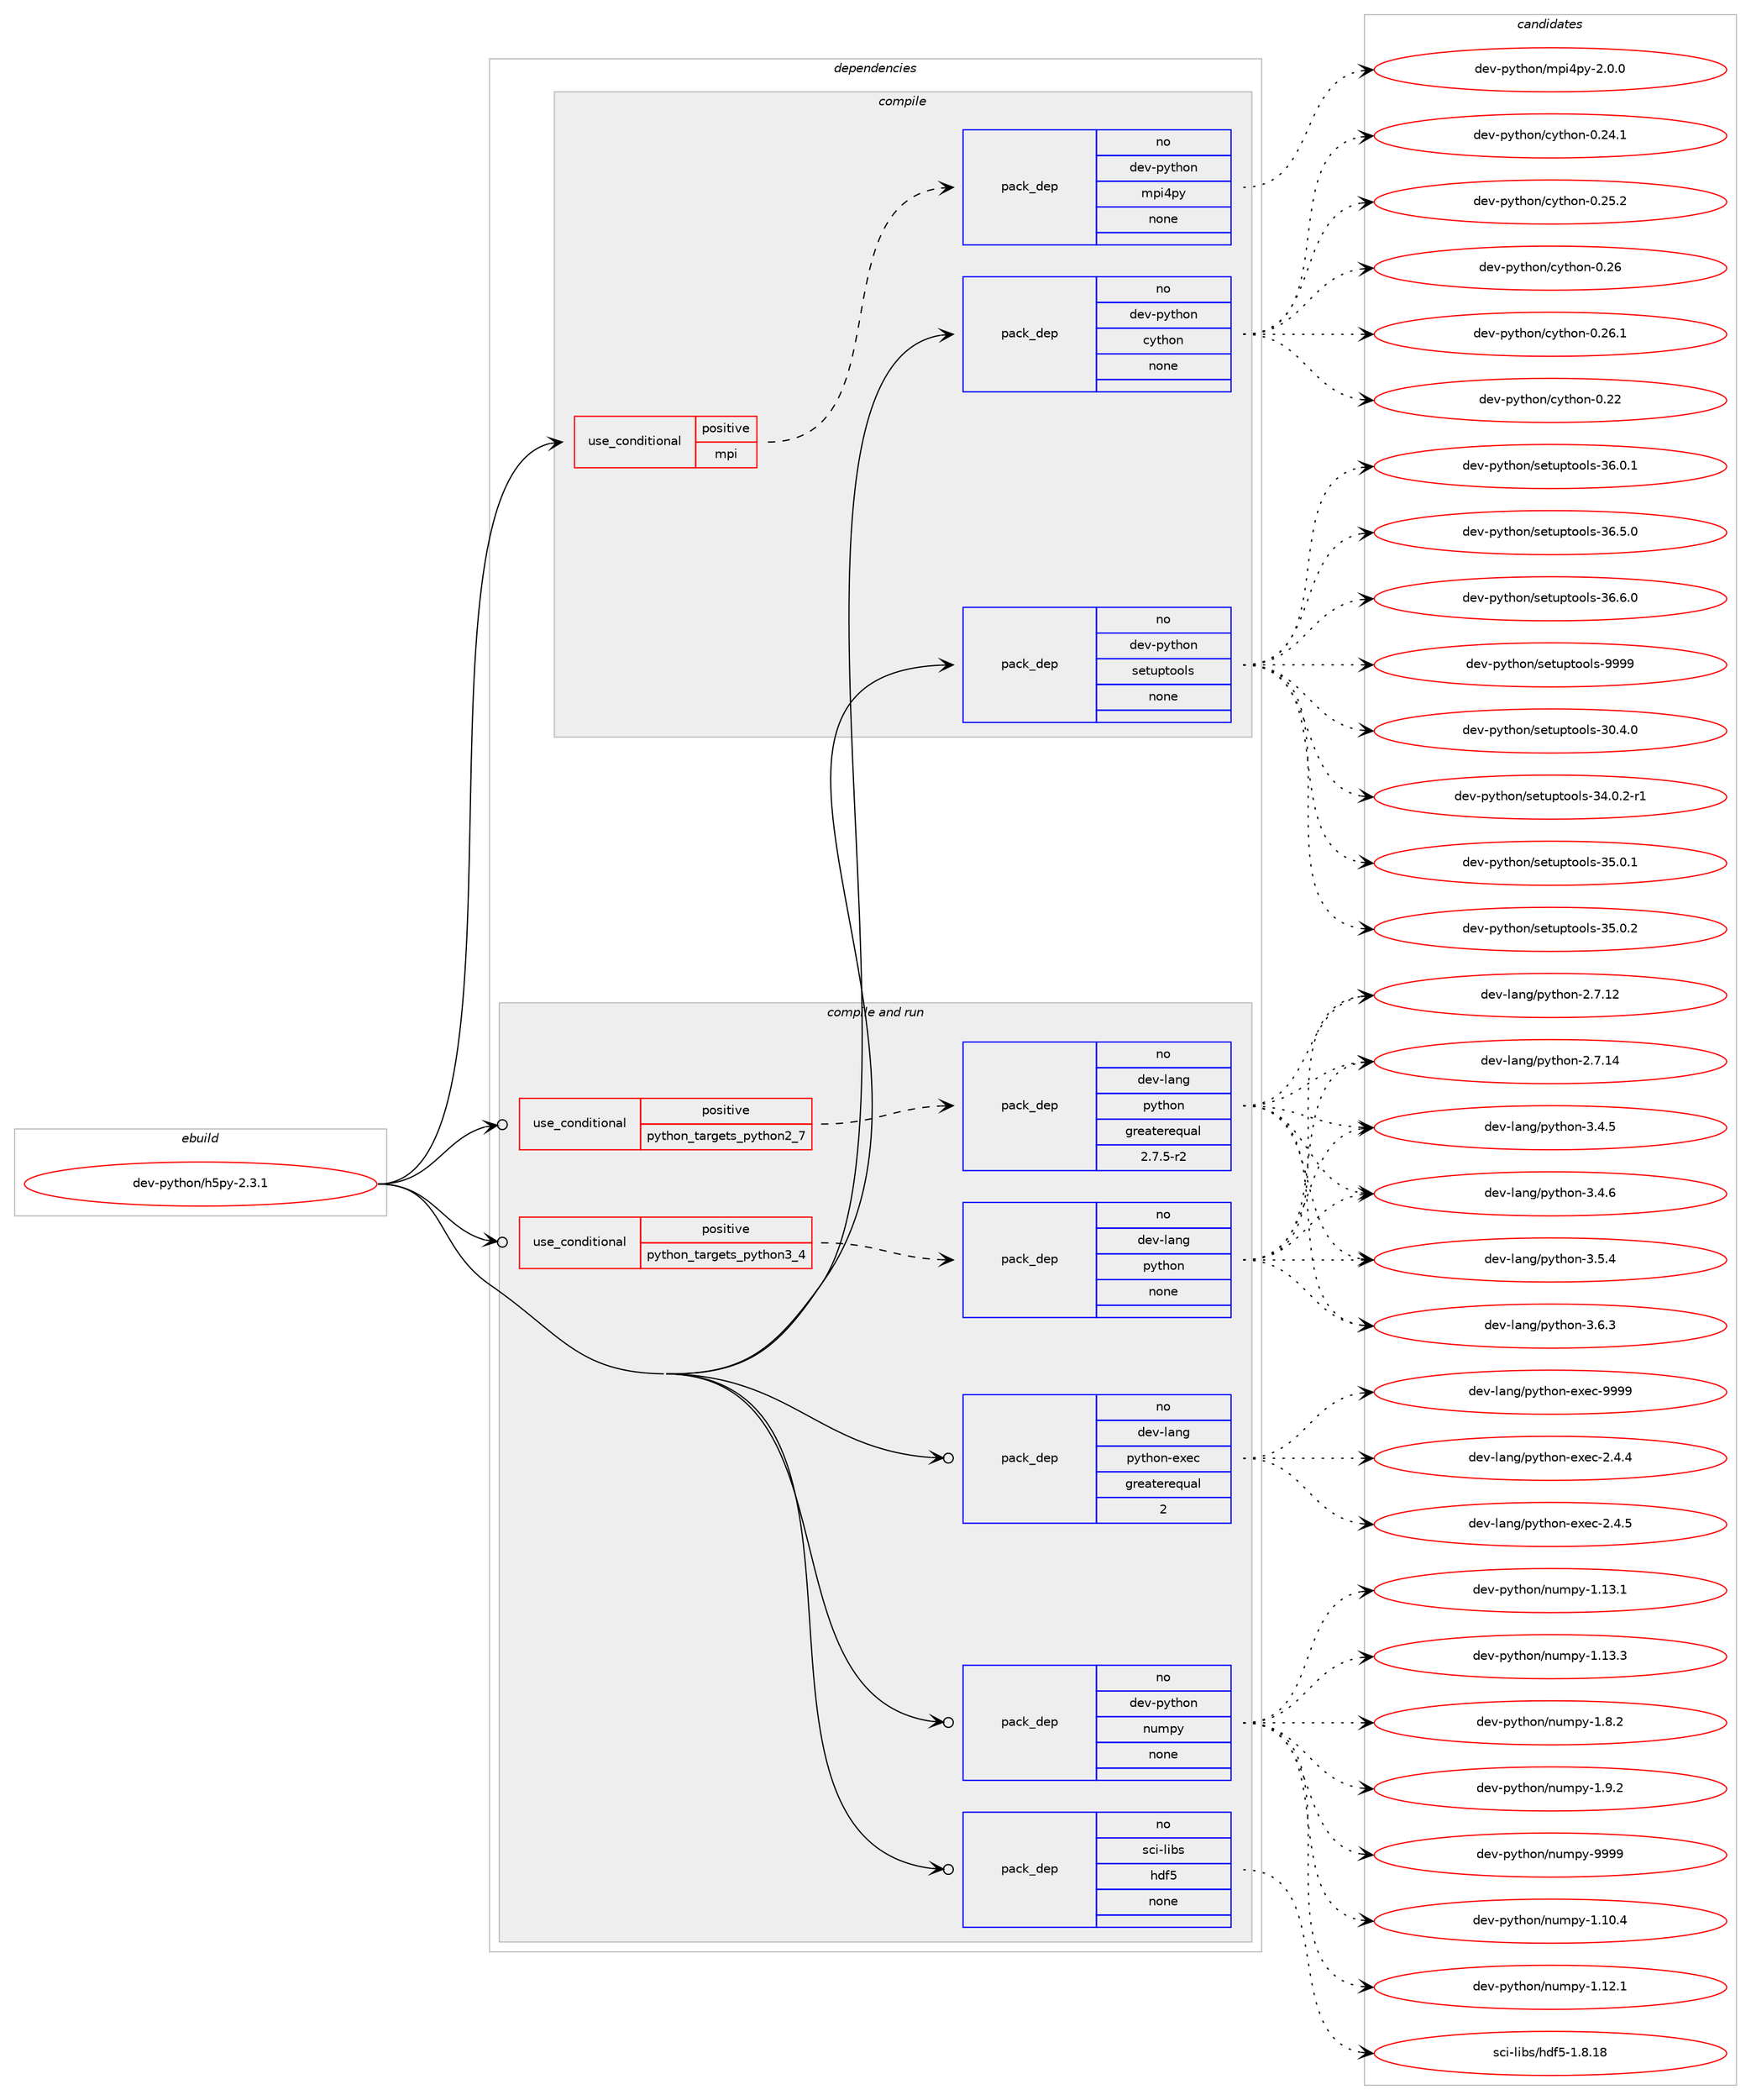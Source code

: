digraph prolog {

# *************
# Graph options
# *************

newrank=true;
concentrate=true;
compound=true;
graph [rankdir=LR,fontname=Helvetica,fontsize=10,ranksep=1.5];#, ranksep=2.5, nodesep=0.2];
edge  [arrowhead=vee];
node  [fontname=Helvetica,fontsize=10];

# **********
# The ebuild
# **********

subgraph cluster_leftcol {
color=gray;
rank=same;
label=<<i>ebuild</i>>;
id [label="dev-python/h5py-2.3.1", color=red, width=4, href="../dev-python/h5py-2.3.1.svg"];
}

# ****************
# The dependencies
# ****************

subgraph cluster_midcol {
color=gray;
label=<<i>dependencies</i>>;
subgraph cluster_compile {
fillcolor="#eeeeee";
style=filled;
label=<<i>compile</i>>;
subgraph cond33508 {
dependency159912 [label=<<TABLE BORDER="0" CELLBORDER="1" CELLSPACING="0" CELLPADDING="4"><TR><TD ROWSPAN="3" CELLPADDING="10">use_conditional</TD></TR><TR><TD>positive</TD></TR><TR><TD>mpi</TD></TR></TABLE>>, shape=none, color=red];
subgraph pack122554 {
dependency159913 [label=<<TABLE BORDER="0" CELLBORDER="1" CELLSPACING="0" CELLPADDING="4" WIDTH="220"><TR><TD ROWSPAN="6" CELLPADDING="30">pack_dep</TD></TR><TR><TD WIDTH="110">no</TD></TR><TR><TD>dev-python</TD></TR><TR><TD>mpi4py</TD></TR><TR><TD>none</TD></TR><TR><TD></TD></TR></TABLE>>, shape=none, color=blue];
}
dependency159912:e -> dependency159913:w [weight=20,style="dashed",arrowhead="vee"];
}
id:e -> dependency159912:w [weight=20,style="solid",arrowhead="vee"];
subgraph pack122555 {
dependency159914 [label=<<TABLE BORDER="0" CELLBORDER="1" CELLSPACING="0" CELLPADDING="4" WIDTH="220"><TR><TD ROWSPAN="6" CELLPADDING="30">pack_dep</TD></TR><TR><TD WIDTH="110">no</TD></TR><TR><TD>dev-python</TD></TR><TR><TD>cython</TD></TR><TR><TD>none</TD></TR><TR><TD></TD></TR></TABLE>>, shape=none, color=blue];
}
id:e -> dependency159914:w [weight=20,style="solid",arrowhead="vee"];
subgraph pack122556 {
dependency159915 [label=<<TABLE BORDER="0" CELLBORDER="1" CELLSPACING="0" CELLPADDING="4" WIDTH="220"><TR><TD ROWSPAN="6" CELLPADDING="30">pack_dep</TD></TR><TR><TD WIDTH="110">no</TD></TR><TR><TD>dev-python</TD></TR><TR><TD>setuptools</TD></TR><TR><TD>none</TD></TR><TR><TD></TD></TR></TABLE>>, shape=none, color=blue];
}
id:e -> dependency159915:w [weight=20,style="solid",arrowhead="vee"];
}
subgraph cluster_compileandrun {
fillcolor="#eeeeee";
style=filled;
label=<<i>compile and run</i>>;
subgraph cond33509 {
dependency159916 [label=<<TABLE BORDER="0" CELLBORDER="1" CELLSPACING="0" CELLPADDING="4"><TR><TD ROWSPAN="3" CELLPADDING="10">use_conditional</TD></TR><TR><TD>positive</TD></TR><TR><TD>python_targets_python2_7</TD></TR></TABLE>>, shape=none, color=red];
subgraph pack122557 {
dependency159917 [label=<<TABLE BORDER="0" CELLBORDER="1" CELLSPACING="0" CELLPADDING="4" WIDTH="220"><TR><TD ROWSPAN="6" CELLPADDING="30">pack_dep</TD></TR><TR><TD WIDTH="110">no</TD></TR><TR><TD>dev-lang</TD></TR><TR><TD>python</TD></TR><TR><TD>greaterequal</TD></TR><TR><TD>2.7.5-r2</TD></TR></TABLE>>, shape=none, color=blue];
}
dependency159916:e -> dependency159917:w [weight=20,style="dashed",arrowhead="vee"];
}
id:e -> dependency159916:w [weight=20,style="solid",arrowhead="odotvee"];
subgraph cond33510 {
dependency159918 [label=<<TABLE BORDER="0" CELLBORDER="1" CELLSPACING="0" CELLPADDING="4"><TR><TD ROWSPAN="3" CELLPADDING="10">use_conditional</TD></TR><TR><TD>positive</TD></TR><TR><TD>python_targets_python3_4</TD></TR></TABLE>>, shape=none, color=red];
subgraph pack122558 {
dependency159919 [label=<<TABLE BORDER="0" CELLBORDER="1" CELLSPACING="0" CELLPADDING="4" WIDTH="220"><TR><TD ROWSPAN="6" CELLPADDING="30">pack_dep</TD></TR><TR><TD WIDTH="110">no</TD></TR><TR><TD>dev-lang</TD></TR><TR><TD>python</TD></TR><TR><TD>none</TD></TR><TR><TD></TD></TR></TABLE>>, shape=none, color=blue];
}
dependency159918:e -> dependency159919:w [weight=20,style="dashed",arrowhead="vee"];
}
id:e -> dependency159918:w [weight=20,style="solid",arrowhead="odotvee"];
subgraph pack122559 {
dependency159920 [label=<<TABLE BORDER="0" CELLBORDER="1" CELLSPACING="0" CELLPADDING="4" WIDTH="220"><TR><TD ROWSPAN="6" CELLPADDING="30">pack_dep</TD></TR><TR><TD WIDTH="110">no</TD></TR><TR><TD>dev-lang</TD></TR><TR><TD>python-exec</TD></TR><TR><TD>greaterequal</TD></TR><TR><TD>2</TD></TR></TABLE>>, shape=none, color=blue];
}
id:e -> dependency159920:w [weight=20,style="solid",arrowhead="odotvee"];
subgraph pack122560 {
dependency159921 [label=<<TABLE BORDER="0" CELLBORDER="1" CELLSPACING="0" CELLPADDING="4" WIDTH="220"><TR><TD ROWSPAN="6" CELLPADDING="30">pack_dep</TD></TR><TR><TD WIDTH="110">no</TD></TR><TR><TD>dev-python</TD></TR><TR><TD>numpy</TD></TR><TR><TD>none</TD></TR><TR><TD></TD></TR></TABLE>>, shape=none, color=blue];
}
id:e -> dependency159921:w [weight=20,style="solid",arrowhead="odotvee"];
subgraph pack122561 {
dependency159922 [label=<<TABLE BORDER="0" CELLBORDER="1" CELLSPACING="0" CELLPADDING="4" WIDTH="220"><TR><TD ROWSPAN="6" CELLPADDING="30">pack_dep</TD></TR><TR><TD WIDTH="110">no</TD></TR><TR><TD>sci-libs</TD></TR><TR><TD>hdf5</TD></TR><TR><TD>none</TD></TR><TR><TD></TD></TR></TABLE>>, shape=none, color=blue];
}
id:e -> dependency159922:w [weight=20,style="solid",arrowhead="odotvee"];
}
subgraph cluster_run {
fillcolor="#eeeeee";
style=filled;
label=<<i>run</i>>;
}
}

# **************
# The candidates
# **************

subgraph cluster_choices {
rank=same;
color=gray;
label=<<i>candidates</i>>;

subgraph choice122554 {
color=black;
nodesep=1;
choice100101118451121211161041111104710911210552112121455046484648 [label="dev-python/mpi4py-2.0.0", color=red, width=4,href="../dev-python/mpi4py-2.0.0.svg"];
dependency159913:e -> choice100101118451121211161041111104710911210552112121455046484648:w [style=dotted,weight="100"];
}
subgraph choice122555 {
color=black;
nodesep=1;
choice1001011184511212111610411111047991211161041111104548465050 [label="dev-python/cython-0.22", color=red, width=4,href="../dev-python/cython-0.22.svg"];
choice10010111845112121116104111110479912111610411111045484650524649 [label="dev-python/cython-0.24.1", color=red, width=4,href="../dev-python/cython-0.24.1.svg"];
choice10010111845112121116104111110479912111610411111045484650534650 [label="dev-python/cython-0.25.2", color=red, width=4,href="../dev-python/cython-0.25.2.svg"];
choice1001011184511212111610411111047991211161041111104548465054 [label="dev-python/cython-0.26", color=red, width=4,href="../dev-python/cython-0.26.svg"];
choice10010111845112121116104111110479912111610411111045484650544649 [label="dev-python/cython-0.26.1", color=red, width=4,href="../dev-python/cython-0.26.1.svg"];
dependency159914:e -> choice1001011184511212111610411111047991211161041111104548465050:w [style=dotted,weight="100"];
dependency159914:e -> choice10010111845112121116104111110479912111610411111045484650524649:w [style=dotted,weight="100"];
dependency159914:e -> choice10010111845112121116104111110479912111610411111045484650534650:w [style=dotted,weight="100"];
dependency159914:e -> choice1001011184511212111610411111047991211161041111104548465054:w [style=dotted,weight="100"];
dependency159914:e -> choice10010111845112121116104111110479912111610411111045484650544649:w [style=dotted,weight="100"];
}
subgraph choice122556 {
color=black;
nodesep=1;
choice100101118451121211161041111104711510111611711211611111110811545514846524648 [label="dev-python/setuptools-30.4.0", color=red, width=4,href="../dev-python/setuptools-30.4.0.svg"];
choice1001011184511212111610411111047115101116117112116111111108115455152464846504511449 [label="dev-python/setuptools-34.0.2-r1", color=red, width=4,href="../dev-python/setuptools-34.0.2-r1.svg"];
choice100101118451121211161041111104711510111611711211611111110811545515346484649 [label="dev-python/setuptools-35.0.1", color=red, width=4,href="../dev-python/setuptools-35.0.1.svg"];
choice100101118451121211161041111104711510111611711211611111110811545515346484650 [label="dev-python/setuptools-35.0.2", color=red, width=4,href="../dev-python/setuptools-35.0.2.svg"];
choice100101118451121211161041111104711510111611711211611111110811545515446484649 [label="dev-python/setuptools-36.0.1", color=red, width=4,href="../dev-python/setuptools-36.0.1.svg"];
choice100101118451121211161041111104711510111611711211611111110811545515446534648 [label="dev-python/setuptools-36.5.0", color=red, width=4,href="../dev-python/setuptools-36.5.0.svg"];
choice100101118451121211161041111104711510111611711211611111110811545515446544648 [label="dev-python/setuptools-36.6.0", color=red, width=4,href="../dev-python/setuptools-36.6.0.svg"];
choice10010111845112121116104111110471151011161171121161111111081154557575757 [label="dev-python/setuptools-9999", color=red, width=4,href="../dev-python/setuptools-9999.svg"];
dependency159915:e -> choice100101118451121211161041111104711510111611711211611111110811545514846524648:w [style=dotted,weight="100"];
dependency159915:e -> choice1001011184511212111610411111047115101116117112116111111108115455152464846504511449:w [style=dotted,weight="100"];
dependency159915:e -> choice100101118451121211161041111104711510111611711211611111110811545515346484649:w [style=dotted,weight="100"];
dependency159915:e -> choice100101118451121211161041111104711510111611711211611111110811545515346484650:w [style=dotted,weight="100"];
dependency159915:e -> choice100101118451121211161041111104711510111611711211611111110811545515446484649:w [style=dotted,weight="100"];
dependency159915:e -> choice100101118451121211161041111104711510111611711211611111110811545515446534648:w [style=dotted,weight="100"];
dependency159915:e -> choice100101118451121211161041111104711510111611711211611111110811545515446544648:w [style=dotted,weight="100"];
dependency159915:e -> choice10010111845112121116104111110471151011161171121161111111081154557575757:w [style=dotted,weight="100"];
}
subgraph choice122557 {
color=black;
nodesep=1;
choice10010111845108971101034711212111610411111045504655464950 [label="dev-lang/python-2.7.12", color=red, width=4,href="../dev-lang/python-2.7.12.svg"];
choice10010111845108971101034711212111610411111045504655464952 [label="dev-lang/python-2.7.14", color=red, width=4,href="../dev-lang/python-2.7.14.svg"];
choice100101118451089711010347112121116104111110455146524653 [label="dev-lang/python-3.4.5", color=red, width=4,href="../dev-lang/python-3.4.5.svg"];
choice100101118451089711010347112121116104111110455146524654 [label="dev-lang/python-3.4.6", color=red, width=4,href="../dev-lang/python-3.4.6.svg"];
choice100101118451089711010347112121116104111110455146534652 [label="dev-lang/python-3.5.4", color=red, width=4,href="../dev-lang/python-3.5.4.svg"];
choice100101118451089711010347112121116104111110455146544651 [label="dev-lang/python-3.6.3", color=red, width=4,href="../dev-lang/python-3.6.3.svg"];
dependency159917:e -> choice10010111845108971101034711212111610411111045504655464950:w [style=dotted,weight="100"];
dependency159917:e -> choice10010111845108971101034711212111610411111045504655464952:w [style=dotted,weight="100"];
dependency159917:e -> choice100101118451089711010347112121116104111110455146524653:w [style=dotted,weight="100"];
dependency159917:e -> choice100101118451089711010347112121116104111110455146524654:w [style=dotted,weight="100"];
dependency159917:e -> choice100101118451089711010347112121116104111110455146534652:w [style=dotted,weight="100"];
dependency159917:e -> choice100101118451089711010347112121116104111110455146544651:w [style=dotted,weight="100"];
}
subgraph choice122558 {
color=black;
nodesep=1;
choice10010111845108971101034711212111610411111045504655464950 [label="dev-lang/python-2.7.12", color=red, width=4,href="../dev-lang/python-2.7.12.svg"];
choice10010111845108971101034711212111610411111045504655464952 [label="dev-lang/python-2.7.14", color=red, width=4,href="../dev-lang/python-2.7.14.svg"];
choice100101118451089711010347112121116104111110455146524653 [label="dev-lang/python-3.4.5", color=red, width=4,href="../dev-lang/python-3.4.5.svg"];
choice100101118451089711010347112121116104111110455146524654 [label="dev-lang/python-3.4.6", color=red, width=4,href="../dev-lang/python-3.4.6.svg"];
choice100101118451089711010347112121116104111110455146534652 [label="dev-lang/python-3.5.4", color=red, width=4,href="../dev-lang/python-3.5.4.svg"];
choice100101118451089711010347112121116104111110455146544651 [label="dev-lang/python-3.6.3", color=red, width=4,href="../dev-lang/python-3.6.3.svg"];
dependency159919:e -> choice10010111845108971101034711212111610411111045504655464950:w [style=dotted,weight="100"];
dependency159919:e -> choice10010111845108971101034711212111610411111045504655464952:w [style=dotted,weight="100"];
dependency159919:e -> choice100101118451089711010347112121116104111110455146524653:w [style=dotted,weight="100"];
dependency159919:e -> choice100101118451089711010347112121116104111110455146524654:w [style=dotted,weight="100"];
dependency159919:e -> choice100101118451089711010347112121116104111110455146534652:w [style=dotted,weight="100"];
dependency159919:e -> choice100101118451089711010347112121116104111110455146544651:w [style=dotted,weight="100"];
}
subgraph choice122559 {
color=black;
nodesep=1;
choice1001011184510897110103471121211161041111104510112010199455046524652 [label="dev-lang/python-exec-2.4.4", color=red, width=4,href="../dev-lang/python-exec-2.4.4.svg"];
choice1001011184510897110103471121211161041111104510112010199455046524653 [label="dev-lang/python-exec-2.4.5", color=red, width=4,href="../dev-lang/python-exec-2.4.5.svg"];
choice10010111845108971101034711212111610411111045101120101994557575757 [label="dev-lang/python-exec-9999", color=red, width=4,href="../dev-lang/python-exec-9999.svg"];
dependency159920:e -> choice1001011184510897110103471121211161041111104510112010199455046524652:w [style=dotted,weight="100"];
dependency159920:e -> choice1001011184510897110103471121211161041111104510112010199455046524653:w [style=dotted,weight="100"];
dependency159920:e -> choice10010111845108971101034711212111610411111045101120101994557575757:w [style=dotted,weight="100"];
}
subgraph choice122560 {
color=black;
nodesep=1;
choice100101118451121211161041111104711011710911212145494649484652 [label="dev-python/numpy-1.10.4", color=red, width=4,href="../dev-python/numpy-1.10.4.svg"];
choice100101118451121211161041111104711011710911212145494649504649 [label="dev-python/numpy-1.12.1", color=red, width=4,href="../dev-python/numpy-1.12.1.svg"];
choice100101118451121211161041111104711011710911212145494649514649 [label="dev-python/numpy-1.13.1", color=red, width=4,href="../dev-python/numpy-1.13.1.svg"];
choice100101118451121211161041111104711011710911212145494649514651 [label="dev-python/numpy-1.13.3", color=red, width=4,href="../dev-python/numpy-1.13.3.svg"];
choice1001011184511212111610411111047110117109112121454946564650 [label="dev-python/numpy-1.8.2", color=red, width=4,href="../dev-python/numpy-1.8.2.svg"];
choice1001011184511212111610411111047110117109112121454946574650 [label="dev-python/numpy-1.9.2", color=red, width=4,href="../dev-python/numpy-1.9.2.svg"];
choice10010111845112121116104111110471101171091121214557575757 [label="dev-python/numpy-9999", color=red, width=4,href="../dev-python/numpy-9999.svg"];
dependency159921:e -> choice100101118451121211161041111104711011710911212145494649484652:w [style=dotted,weight="100"];
dependency159921:e -> choice100101118451121211161041111104711011710911212145494649504649:w [style=dotted,weight="100"];
dependency159921:e -> choice100101118451121211161041111104711011710911212145494649514649:w [style=dotted,weight="100"];
dependency159921:e -> choice100101118451121211161041111104711011710911212145494649514651:w [style=dotted,weight="100"];
dependency159921:e -> choice1001011184511212111610411111047110117109112121454946564650:w [style=dotted,weight="100"];
dependency159921:e -> choice1001011184511212111610411111047110117109112121454946574650:w [style=dotted,weight="100"];
dependency159921:e -> choice10010111845112121116104111110471101171091121214557575757:w [style=dotted,weight="100"];
}
subgraph choice122561 {
color=black;
nodesep=1;
choice115991054510810598115471041001025345494656464956 [label="sci-libs/hdf5-1.8.18", color=red, width=4,href="../sci-libs/hdf5-1.8.18.svg"];
dependency159922:e -> choice115991054510810598115471041001025345494656464956:w [style=dotted,weight="100"];
}
}

}
